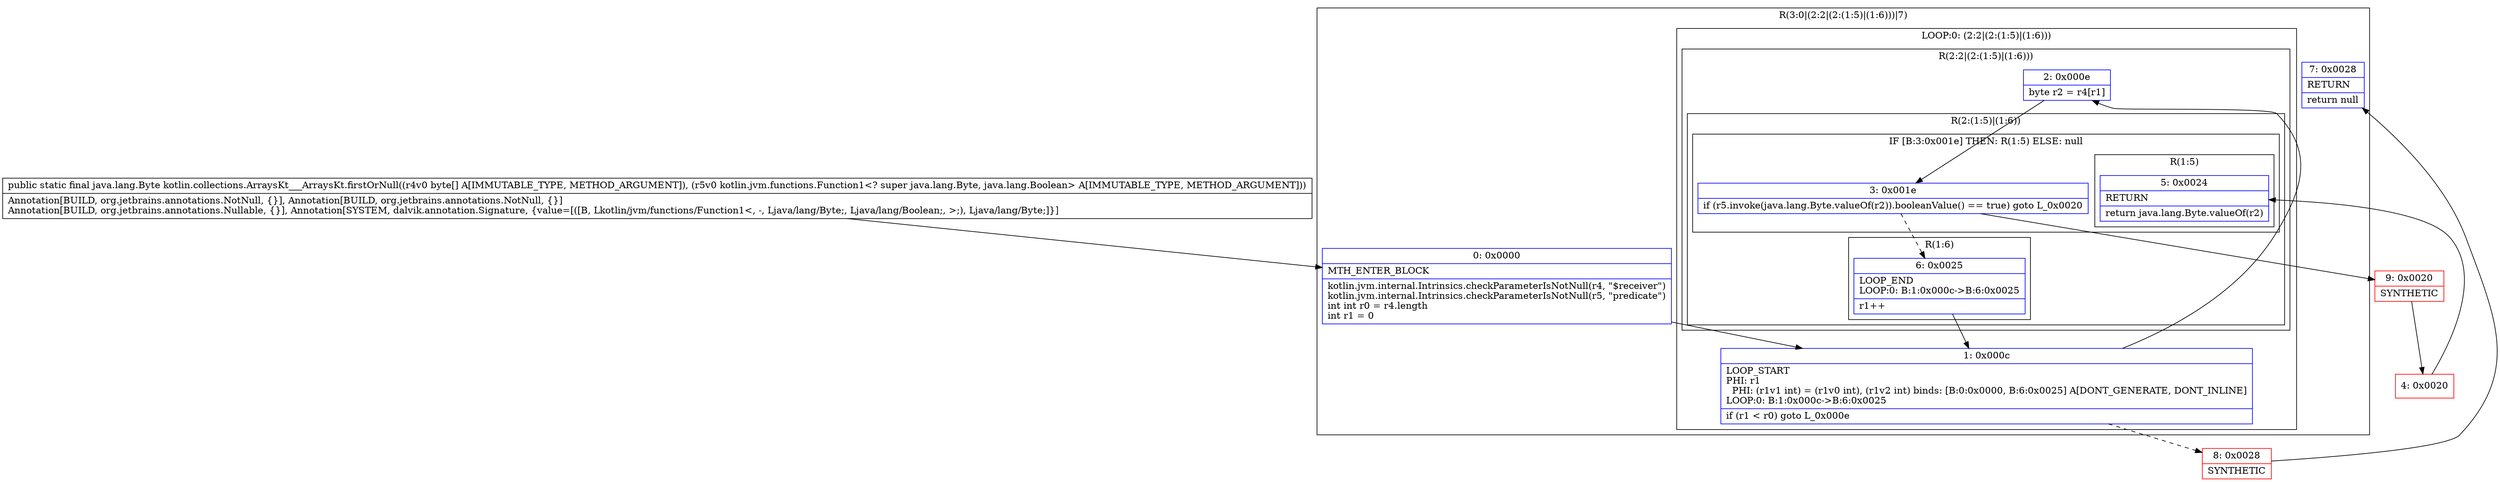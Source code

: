 digraph "CFG forkotlin.collections.ArraysKt___ArraysKt.firstOrNull([BLkotlin\/jvm\/functions\/Function1;)Ljava\/lang\/Byte;" {
subgraph cluster_Region_120699333 {
label = "R(3:0|(2:2|(2:(1:5)|(1:6)))|7)";
node [shape=record,color=blue];
Node_0 [shape=record,label="{0\:\ 0x0000|MTH_ENTER_BLOCK\l|kotlin.jvm.internal.Intrinsics.checkParameterIsNotNull(r4, \"$receiver\")\lkotlin.jvm.internal.Intrinsics.checkParameterIsNotNull(r5, \"predicate\")\lint int r0 = r4.length\lint r1 = 0\l}"];
subgraph cluster_LoopRegion_1566180991 {
label = "LOOP:0: (2:2|(2:(1:5)|(1:6)))";
node [shape=record,color=blue];
Node_1 [shape=record,label="{1\:\ 0x000c|LOOP_START\lPHI: r1 \l  PHI: (r1v1 int) = (r1v0 int), (r1v2 int) binds: [B:0:0x0000, B:6:0x0025] A[DONT_GENERATE, DONT_INLINE]\lLOOP:0: B:1:0x000c\-\>B:6:0x0025\l|if (r1 \< r0) goto L_0x000e\l}"];
subgraph cluster_Region_1505701397 {
label = "R(2:2|(2:(1:5)|(1:6)))";
node [shape=record,color=blue];
Node_2 [shape=record,label="{2\:\ 0x000e|byte r2 = r4[r1]\l}"];
subgraph cluster_Region_1732779439 {
label = "R(2:(1:5)|(1:6))";
node [shape=record,color=blue];
subgraph cluster_IfRegion_1742616171 {
label = "IF [B:3:0x001e] THEN: R(1:5) ELSE: null";
node [shape=record,color=blue];
Node_3 [shape=record,label="{3\:\ 0x001e|if (r5.invoke(java.lang.Byte.valueOf(r2)).booleanValue() == true) goto L_0x0020\l}"];
subgraph cluster_Region_43828342 {
label = "R(1:5)";
node [shape=record,color=blue];
Node_5 [shape=record,label="{5\:\ 0x0024|RETURN\l|return java.lang.Byte.valueOf(r2)\l}"];
}
}
subgraph cluster_Region_225962314 {
label = "R(1:6)";
node [shape=record,color=blue];
Node_6 [shape=record,label="{6\:\ 0x0025|LOOP_END\lLOOP:0: B:1:0x000c\-\>B:6:0x0025\l|r1++\l}"];
}
}
}
}
Node_7 [shape=record,label="{7\:\ 0x0028|RETURN\l|return null\l}"];
}
Node_4 [shape=record,color=red,label="{4\:\ 0x0020}"];
Node_8 [shape=record,color=red,label="{8\:\ 0x0028|SYNTHETIC\l}"];
Node_9 [shape=record,color=red,label="{9\:\ 0x0020|SYNTHETIC\l}"];
MethodNode[shape=record,label="{public static final java.lang.Byte kotlin.collections.ArraysKt___ArraysKt.firstOrNull((r4v0 byte[] A[IMMUTABLE_TYPE, METHOD_ARGUMENT]), (r5v0 kotlin.jvm.functions.Function1\<? super java.lang.Byte, java.lang.Boolean\> A[IMMUTABLE_TYPE, METHOD_ARGUMENT]))  | Annotation[BUILD, org.jetbrains.annotations.NotNull, \{\}], Annotation[BUILD, org.jetbrains.annotations.NotNull, \{\}]\lAnnotation[BUILD, org.jetbrains.annotations.Nullable, \{\}], Annotation[SYSTEM, dalvik.annotation.Signature, \{value=[([B, Lkotlin\/jvm\/functions\/Function1\<, \-, Ljava\/lang\/Byte;, Ljava\/lang\/Boolean;, \>;), Ljava\/lang\/Byte;]\}]\l}"];
MethodNode -> Node_0;
Node_0 -> Node_1;
Node_1 -> Node_2;
Node_1 -> Node_8[style=dashed];
Node_2 -> Node_3;
Node_3 -> Node_6[style=dashed];
Node_3 -> Node_9;
Node_6 -> Node_1;
Node_4 -> Node_5;
Node_8 -> Node_7;
Node_9 -> Node_4;
}

